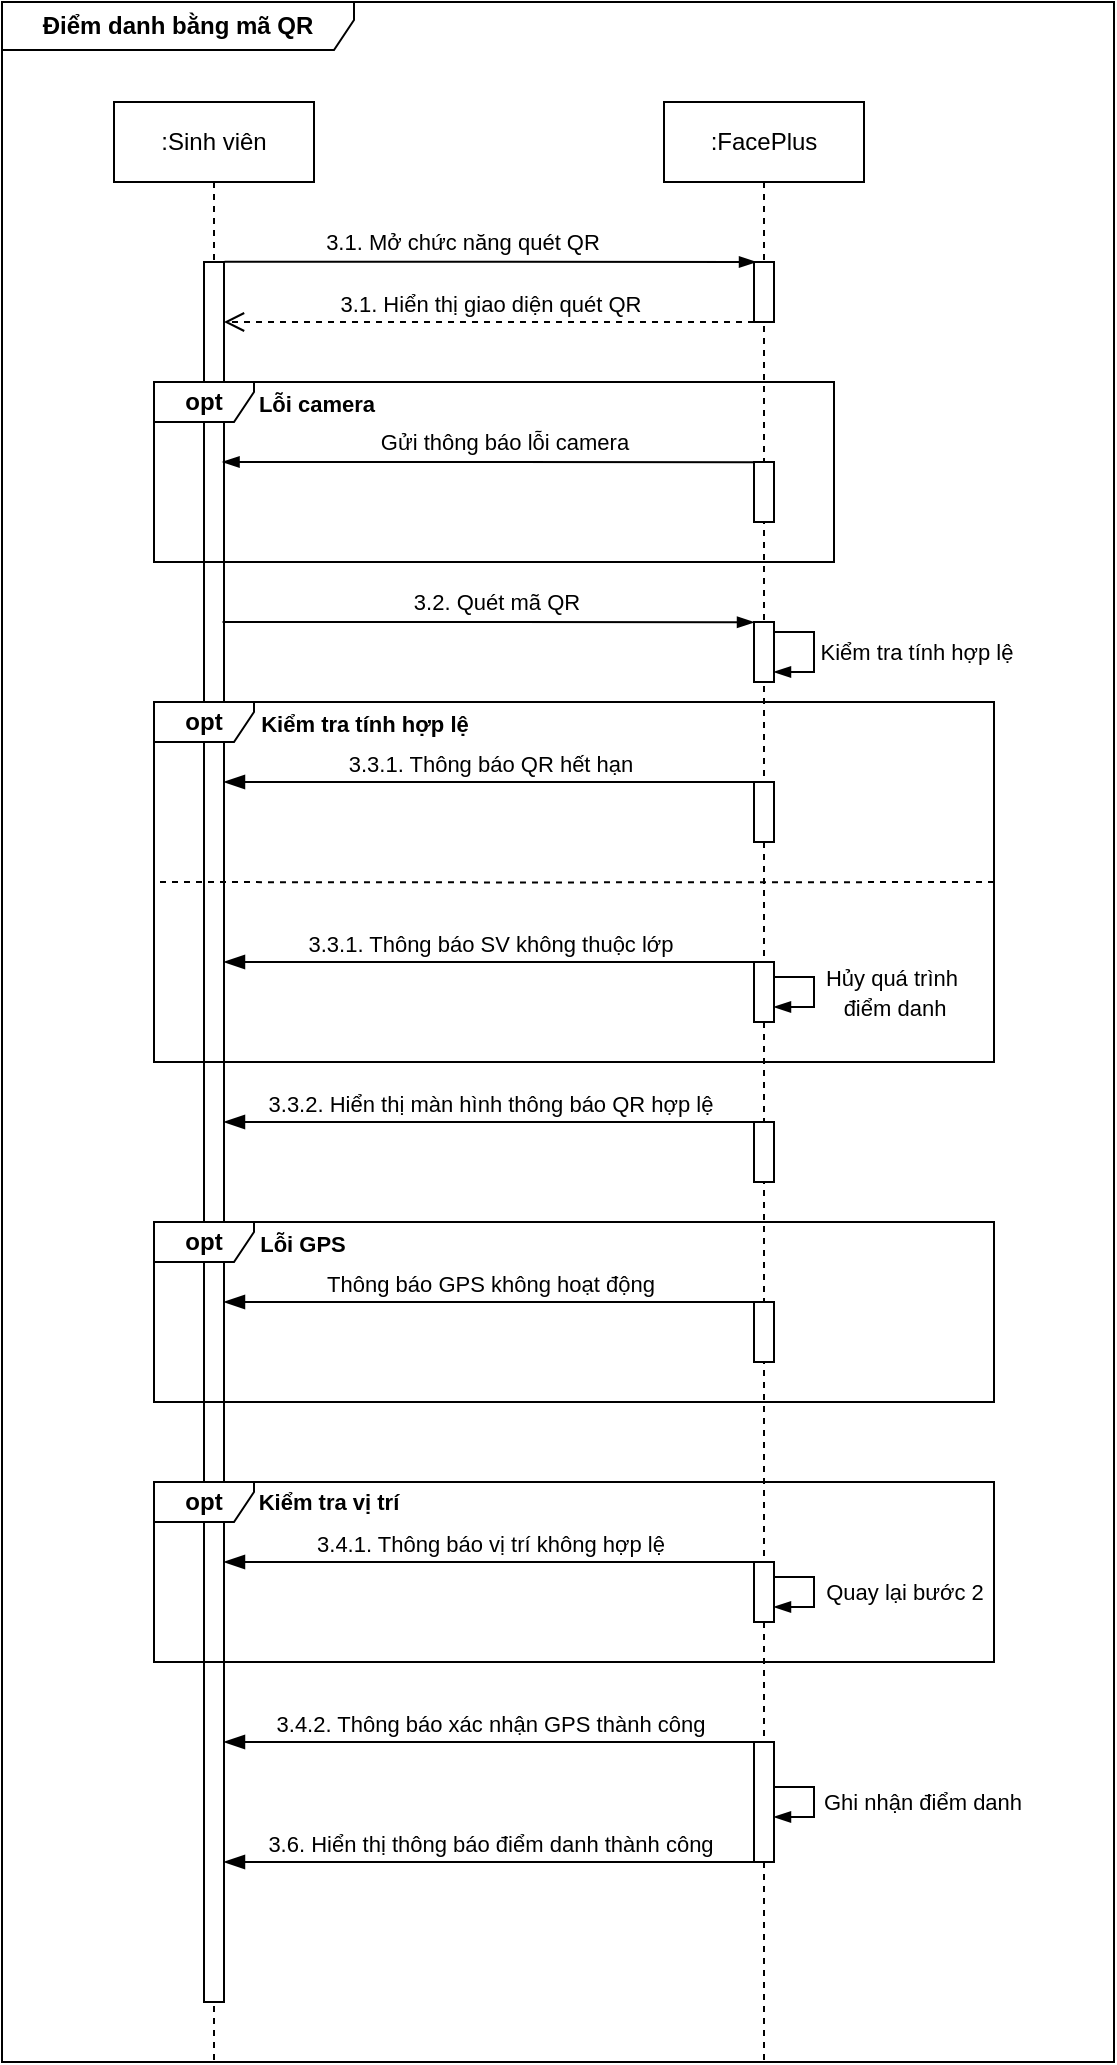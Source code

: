 <mxfile version="26.0.16">
  <diagram name="Page-1" id="UNj7ay86Tcx_dJe4Rb6P">
    <mxGraphModel dx="673" dy="359" grid="1" gridSize="10" guides="1" tooltips="1" connect="1" arrows="1" fold="1" page="1" pageScale="1" pageWidth="850" pageHeight="1100" math="0" shadow="0">
      <root>
        <mxCell id="0" />
        <mxCell id="1" parent="0" />
        <mxCell id="utHbmbWf0p_RrXW_z4vJ-51" value="&lt;b&gt;Điểm danh bằng mã QR&lt;/b&gt;" style="shape=umlFrame;whiteSpace=wrap;html=1;pointerEvents=0;width=176;height=24;swimlaneFillColor=default;" vertex="1" parent="1">
          <mxGeometry x="94" y="50" width="556" height="1030" as="geometry" />
        </mxCell>
        <mxCell id="utHbmbWf0p_RrXW_z4vJ-2" value=":Sinh viên" style="shape=umlLifeline;perimeter=lifelinePerimeter;whiteSpace=wrap;html=1;container=1;dropTarget=0;collapsible=0;recursiveResize=0;outlineConnect=0;portConstraint=eastwest;newEdgeStyle={&quot;curved&quot;:0,&quot;rounded&quot;:0};" vertex="1" parent="1">
          <mxGeometry x="150" y="100" width="100" height="980" as="geometry" />
        </mxCell>
        <mxCell id="utHbmbWf0p_RrXW_z4vJ-4" value="" style="html=1;points=[[0,0,0,0,5],[0,1,0,0,-5],[1,0,0,0,5],[1,1,0,0,-5]];perimeter=orthogonalPerimeter;outlineConnect=0;targetShapes=umlLifeline;portConstraint=eastwest;newEdgeStyle={&quot;curved&quot;:0,&quot;rounded&quot;:0};" vertex="1" parent="utHbmbWf0p_RrXW_z4vJ-2">
          <mxGeometry x="45" y="80" width="10" height="870" as="geometry" />
        </mxCell>
        <mxCell id="utHbmbWf0p_RrXW_z4vJ-3" value=":FacePlus" style="shape=umlLifeline;perimeter=lifelinePerimeter;whiteSpace=wrap;html=1;container=1;dropTarget=0;collapsible=0;recursiveResize=0;outlineConnect=0;portConstraint=eastwest;newEdgeStyle={&quot;curved&quot;:0,&quot;rounded&quot;:0};" vertex="1" parent="1">
          <mxGeometry x="425" y="100" width="100" height="980" as="geometry" />
        </mxCell>
        <mxCell id="utHbmbWf0p_RrXW_z4vJ-5" value="" style="edgeStyle=elbowEdgeStyle;fontSize=12;html=1;endArrow=blockThin;endFill=1;rounded=0;exitX=0.928;exitY=-0.004;exitDx=0;exitDy=0;exitPerimeter=0;" edge="1" parent="1">
          <mxGeometry width="160" relative="1" as="geometry">
            <mxPoint x="205.28" y="179.88" as="sourcePoint" />
            <mxPoint x="471" y="180" as="targetPoint" />
          </mxGeometry>
        </mxCell>
        <mxCell id="utHbmbWf0p_RrXW_z4vJ-7" value="3.1. Mở chức năng quét QR" style="edgeLabel;html=1;align=center;verticalAlign=middle;resizable=0;points=[];" vertex="1" connectable="0" parent="utHbmbWf0p_RrXW_z4vJ-5">
          <mxGeometry x="-0.114" relative="1" as="geometry">
            <mxPoint y="-10" as="offset" />
          </mxGeometry>
        </mxCell>
        <mxCell id="utHbmbWf0p_RrXW_z4vJ-6" value="" style="html=1;points=[[0,0,0,0,5],[0,1,0,0,-5],[1,0,0,0,5],[1,1,0,0,-5]];perimeter=orthogonalPerimeter;outlineConnect=0;targetShapes=umlLifeline;portConstraint=eastwest;newEdgeStyle={&quot;curved&quot;:0,&quot;rounded&quot;:0};" vertex="1" parent="1">
          <mxGeometry x="470" y="180" width="10" height="30" as="geometry" />
        </mxCell>
        <mxCell id="utHbmbWf0p_RrXW_z4vJ-8" value="3.1. Hiển thị giao diện quét QR" style="html=1;verticalAlign=bottom;endArrow=open;dashed=1;endSize=8;curved=0;rounded=0;" edge="1" parent="1">
          <mxGeometry relative="1" as="geometry">
            <mxPoint x="470" y="210" as="sourcePoint" />
            <mxPoint x="205" y="210" as="targetPoint" />
          </mxGeometry>
        </mxCell>
        <mxCell id="utHbmbWf0p_RrXW_z4vJ-9" value="&lt;b&gt;opt&lt;/b&gt;" style="shape=umlFrame;whiteSpace=wrap;html=1;pointerEvents=0;width=50;height=20;" vertex="1" parent="1">
          <mxGeometry x="170" y="240" width="340" height="90" as="geometry" />
        </mxCell>
        <mxCell id="utHbmbWf0p_RrXW_z4vJ-11" value="" style="html=1;points=[[0,0,0,0,5],[0,1,0,0,-5],[1,0,0,0,5],[1,1,0,0,-5]];perimeter=orthogonalPerimeter;outlineConnect=0;targetShapes=umlLifeline;portConstraint=eastwest;newEdgeStyle={&quot;curved&quot;:0,&quot;rounded&quot;:0};" vertex="1" parent="1">
          <mxGeometry x="470" y="280" width="10" height="30" as="geometry" />
        </mxCell>
        <mxCell id="utHbmbWf0p_RrXW_z4vJ-13" value="" style="edgeStyle=elbowEdgeStyle;fontSize=12;html=1;endArrow=none;endFill=1;rounded=0;exitX=0.928;exitY=-0.004;exitDx=0;exitDy=0;exitPerimeter=0;startFill=1;startArrow=blockThin;" edge="1" parent="1">
          <mxGeometry width="160" relative="1" as="geometry">
            <mxPoint x="204.28" y="280" as="sourcePoint" />
            <mxPoint x="470" y="280.12" as="targetPoint" />
          </mxGeometry>
        </mxCell>
        <mxCell id="utHbmbWf0p_RrXW_z4vJ-14" value="Gửi thông báo lỗi camera" style="edgeLabel;html=1;align=center;verticalAlign=middle;resizable=0;points=[];" vertex="1" connectable="0" parent="utHbmbWf0p_RrXW_z4vJ-13">
          <mxGeometry x="-0.114" relative="1" as="geometry">
            <mxPoint x="22" y="-10" as="offset" />
          </mxGeometry>
        </mxCell>
        <mxCell id="utHbmbWf0p_RrXW_z4vJ-15" value="" style="html=1;points=[[0,0,0,0,5],[0,1,0,0,-5],[1,0,0,0,5],[1,1,0,0,-5]];perimeter=orthogonalPerimeter;outlineConnect=0;targetShapes=umlLifeline;portConstraint=eastwest;newEdgeStyle={&quot;curved&quot;:0,&quot;rounded&quot;:0};" vertex="1" parent="1">
          <mxGeometry x="470" y="360" width="10" height="30" as="geometry" />
        </mxCell>
        <mxCell id="utHbmbWf0p_RrXW_z4vJ-16" value="" style="edgeStyle=elbowEdgeStyle;fontSize=12;html=1;endArrow=blockThin;endFill=1;rounded=0;exitX=0.928;exitY=-0.004;exitDx=0;exitDy=0;exitPerimeter=0;" edge="1" parent="1">
          <mxGeometry width="160" relative="1" as="geometry">
            <mxPoint x="204.28" y="360" as="sourcePoint" />
            <mxPoint x="470" y="360.12" as="targetPoint" />
          </mxGeometry>
        </mxCell>
        <mxCell id="utHbmbWf0p_RrXW_z4vJ-17" value="3.2. Quét mã QR" style="edgeLabel;html=1;align=center;verticalAlign=middle;resizable=0;points=[];" vertex="1" connectable="0" parent="utHbmbWf0p_RrXW_z4vJ-16">
          <mxGeometry x="-0.114" relative="1" as="geometry">
            <mxPoint x="18" y="-10" as="offset" />
          </mxGeometry>
        </mxCell>
        <mxCell id="utHbmbWf0p_RrXW_z4vJ-18" value="" style="edgeStyle=elbowEdgeStyle;fontSize=12;html=1;endArrow=blockThin;endFill=1;rounded=0;entryX=1;entryY=1;entryDx=0;entryDy=-5;entryPerimeter=0;" edge="1" parent="1" source="utHbmbWf0p_RrXW_z4vJ-15" target="utHbmbWf0p_RrXW_z4vJ-15">
          <mxGeometry width="160" relative="1" as="geometry">
            <mxPoint x="380" y="390" as="sourcePoint" />
            <mxPoint x="646" y="390" as="targetPoint" />
          </mxGeometry>
        </mxCell>
        <mxCell id="utHbmbWf0p_RrXW_z4vJ-20" value="&lt;font style=&quot;font-size: 11px;&quot;&gt;Kiểm tra tính hợp lệ&lt;/font&gt;" style="text;html=1;align=center;verticalAlign=middle;resizable=0;points=[];autosize=1;strokeColor=none;fillColor=none;" vertex="1" parent="1">
          <mxGeometry x="491" y="360" width="120" height="30" as="geometry" />
        </mxCell>
        <mxCell id="utHbmbWf0p_RrXW_z4vJ-21" value="&lt;b&gt;opt&lt;/b&gt;" style="shape=umlFrame;whiteSpace=wrap;html=1;pointerEvents=0;width=50;height=20;" vertex="1" parent="1">
          <mxGeometry x="170" y="400" width="420" height="180" as="geometry" />
        </mxCell>
        <mxCell id="utHbmbWf0p_RrXW_z4vJ-22" value="" style="html=1;points=[[0,0,0,0,5],[0,1,0,0,-5],[1,0,0,0,5],[1,1,0,0,-5]];perimeter=orthogonalPerimeter;outlineConnect=0;targetShapes=umlLifeline;portConstraint=eastwest;newEdgeStyle={&quot;curved&quot;:0,&quot;rounded&quot;:0};" vertex="1" parent="1">
          <mxGeometry x="470" y="440" width="10" height="30" as="geometry" />
        </mxCell>
        <mxCell id="utHbmbWf0p_RrXW_z4vJ-23" value="3.3.1. Thông báo QR hết hạn" style="html=1;verticalAlign=bottom;endArrow=blockThin;endSize=8;curved=0;rounded=0;endFill=1;" edge="1" parent="1">
          <mxGeometry relative="1" as="geometry">
            <mxPoint x="470" y="440" as="sourcePoint" />
            <mxPoint x="205" y="440" as="targetPoint" />
          </mxGeometry>
        </mxCell>
        <mxCell id="utHbmbWf0p_RrXW_z4vJ-24" value="" style="html=1;verticalAlign=bottom;endArrow=none;dashed=1;endSize=8;curved=0;rounded=0;exitX=1;exitY=0.5;exitDx=0;exitDy=0;exitPerimeter=0;startFill=0;" edge="1" parent="1" source="utHbmbWf0p_RrXW_z4vJ-21">
          <mxGeometry relative="1" as="geometry">
            <mxPoint x="510" y="490.38" as="sourcePoint" />
            <mxPoint x="170" y="490" as="targetPoint" />
            <Array as="points">
              <mxPoint x="360" y="490.22" />
            </Array>
          </mxGeometry>
        </mxCell>
        <mxCell id="utHbmbWf0p_RrXW_z4vJ-25" value="" style="html=1;points=[[0,0,0,0,5],[0,1,0,0,-5],[1,0,0,0,5],[1,1,0,0,-5]];perimeter=orthogonalPerimeter;outlineConnect=0;targetShapes=umlLifeline;portConstraint=eastwest;newEdgeStyle={&quot;curved&quot;:0,&quot;rounded&quot;:0};" vertex="1" parent="1">
          <mxGeometry x="470" y="530" width="10" height="30" as="geometry" />
        </mxCell>
        <mxCell id="utHbmbWf0p_RrXW_z4vJ-26" value="3.3.1. Thông báo SV không thuộc lớp" style="html=1;verticalAlign=bottom;endArrow=blockThin;endSize=8;curved=0;rounded=0;endFill=1;" edge="1" parent="1">
          <mxGeometry relative="1" as="geometry">
            <mxPoint x="470" y="530" as="sourcePoint" />
            <mxPoint x="205" y="530" as="targetPoint" />
          </mxGeometry>
        </mxCell>
        <mxCell id="utHbmbWf0p_RrXW_z4vJ-28" value="" style="edgeStyle=elbowEdgeStyle;fontSize=12;html=1;endArrow=blockThin;endFill=1;rounded=0;entryX=1;entryY=1;entryDx=0;entryDy=-5;entryPerimeter=0;" edge="1" parent="1">
          <mxGeometry width="160" relative="1" as="geometry">
            <mxPoint x="480" y="537.5" as="sourcePoint" />
            <mxPoint x="480" y="552.5" as="targetPoint" />
            <Array as="points">
              <mxPoint x="500" y="567.5" />
            </Array>
          </mxGeometry>
        </mxCell>
        <mxCell id="utHbmbWf0p_RrXW_z4vJ-29" value="&lt;font style=&quot;font-size: 11px;&quot;&gt;Hủy quá trình&amp;nbsp;&lt;/font&gt;&lt;div&gt;&lt;font style=&quot;font-size: 11px;&quot;&gt;điểm danh&lt;/font&gt;&lt;/div&gt;" style="text;html=1;align=center;verticalAlign=middle;resizable=0;points=[];autosize=1;strokeColor=none;fillColor=none;" vertex="1" parent="1">
          <mxGeometry x="495" y="525" width="90" height="40" as="geometry" />
        </mxCell>
        <mxCell id="utHbmbWf0p_RrXW_z4vJ-30" value="" style="html=1;points=[[0,0,0,0,5],[0,1,0,0,-5],[1,0,0,0,5],[1,1,0,0,-5]];perimeter=orthogonalPerimeter;outlineConnect=0;targetShapes=umlLifeline;portConstraint=eastwest;newEdgeStyle={&quot;curved&quot;:0,&quot;rounded&quot;:0};" vertex="1" parent="1">
          <mxGeometry x="470" y="610" width="10" height="30" as="geometry" />
        </mxCell>
        <mxCell id="utHbmbWf0p_RrXW_z4vJ-31" value="3.3.2. Hiển thị màn hình thông báo QR hợp lệ" style="html=1;verticalAlign=bottom;endArrow=blockThin;endSize=8;curved=0;rounded=0;endFill=1;" edge="1" parent="1">
          <mxGeometry relative="1" as="geometry">
            <mxPoint x="470" y="610" as="sourcePoint" />
            <mxPoint x="205" y="610" as="targetPoint" />
          </mxGeometry>
        </mxCell>
        <mxCell id="utHbmbWf0p_RrXW_z4vJ-32" value="&lt;b&gt;opt&lt;/b&gt;" style="shape=umlFrame;whiteSpace=wrap;html=1;pointerEvents=0;width=50;height=20;" vertex="1" parent="1">
          <mxGeometry x="170" y="660" width="420" height="90" as="geometry" />
        </mxCell>
        <mxCell id="utHbmbWf0p_RrXW_z4vJ-33" value="" style="html=1;points=[[0,0,0,0,5],[0,1,0,0,-5],[1,0,0,0,5],[1,1,0,0,-5]];perimeter=orthogonalPerimeter;outlineConnect=0;targetShapes=umlLifeline;portConstraint=eastwest;newEdgeStyle={&quot;curved&quot;:0,&quot;rounded&quot;:0};" vertex="1" parent="1">
          <mxGeometry x="470" y="700" width="10" height="30" as="geometry" />
        </mxCell>
        <mxCell id="utHbmbWf0p_RrXW_z4vJ-34" value="Thông báo GPS không hoạt động" style="html=1;verticalAlign=bottom;endArrow=blockThin;endSize=8;curved=0;rounded=0;endFill=1;" edge="1" parent="1">
          <mxGeometry relative="1" as="geometry">
            <mxPoint x="470" y="700" as="sourcePoint" />
            <mxPoint x="205" y="700" as="targetPoint" />
          </mxGeometry>
        </mxCell>
        <mxCell id="utHbmbWf0p_RrXW_z4vJ-37" value="&lt;b&gt;opt&lt;/b&gt;" style="shape=umlFrame;whiteSpace=wrap;html=1;pointerEvents=0;width=50;height=20;" vertex="1" parent="1">
          <mxGeometry x="170" y="790" width="420" height="90" as="geometry" />
        </mxCell>
        <mxCell id="utHbmbWf0p_RrXW_z4vJ-38" value="" style="html=1;points=[[0,0,0,0,5],[0,1,0,0,-5],[1,0,0,0,5],[1,1,0,0,-5]];perimeter=orthogonalPerimeter;outlineConnect=0;targetShapes=umlLifeline;portConstraint=eastwest;newEdgeStyle={&quot;curved&quot;:0,&quot;rounded&quot;:0};" vertex="1" parent="1">
          <mxGeometry x="470" y="830" width="10" height="30" as="geometry" />
        </mxCell>
        <mxCell id="utHbmbWf0p_RrXW_z4vJ-39" value="3.4.1. Thông báo vị trí không hợp lệ" style="html=1;verticalAlign=bottom;endArrow=blockThin;endSize=8;curved=0;rounded=0;endFill=1;" edge="1" parent="1">
          <mxGeometry relative="1" as="geometry">
            <mxPoint x="470" y="830" as="sourcePoint" />
            <mxPoint x="205" y="830" as="targetPoint" />
          </mxGeometry>
        </mxCell>
        <mxCell id="utHbmbWf0p_RrXW_z4vJ-40" value="" style="edgeStyle=elbowEdgeStyle;fontSize=12;html=1;endArrow=blockThin;endFill=1;rounded=0;entryX=1;entryY=1;entryDx=0;entryDy=-5;entryPerimeter=0;" edge="1" parent="1">
          <mxGeometry width="160" relative="1" as="geometry">
            <mxPoint x="480" y="837.5" as="sourcePoint" />
            <mxPoint x="480" y="852.5" as="targetPoint" />
            <Array as="points">
              <mxPoint x="500" y="867.5" />
            </Array>
          </mxGeometry>
        </mxCell>
        <mxCell id="utHbmbWf0p_RrXW_z4vJ-41" value="&lt;span style=&quot;font-size: 11px;&quot;&gt;Quay lại bước 2&lt;/span&gt;" style="text;html=1;align=center;verticalAlign=middle;resizable=0;points=[];autosize=1;strokeColor=none;fillColor=none;" vertex="1" parent="1">
          <mxGeometry x="495" y="830" width="100" height="30" as="geometry" />
        </mxCell>
        <mxCell id="utHbmbWf0p_RrXW_z4vJ-42" value="" style="html=1;points=[[0,0,0,0,5],[0,1,0,0,-5],[1,0,0,0,5],[1,1,0,0,-5]];perimeter=orthogonalPerimeter;outlineConnect=0;targetShapes=umlLifeline;portConstraint=eastwest;newEdgeStyle={&quot;curved&quot;:0,&quot;rounded&quot;:0};" vertex="1" parent="1">
          <mxGeometry x="470" y="920" width="10" height="60" as="geometry" />
        </mxCell>
        <mxCell id="utHbmbWf0p_RrXW_z4vJ-43" value="3.4.2. Thông báo xác nhận GPS thành công" style="html=1;verticalAlign=bottom;endArrow=blockThin;endSize=8;curved=0;rounded=0;endFill=1;" edge="1" parent="1">
          <mxGeometry relative="1" as="geometry">
            <mxPoint x="470" y="920" as="sourcePoint" />
            <mxPoint x="205" y="920" as="targetPoint" />
          </mxGeometry>
        </mxCell>
        <mxCell id="utHbmbWf0p_RrXW_z4vJ-44" value="" style="edgeStyle=elbowEdgeStyle;fontSize=12;html=1;endArrow=blockThin;endFill=1;rounded=0;entryX=1;entryY=1;entryDx=0;entryDy=-5;entryPerimeter=0;" edge="1" parent="1">
          <mxGeometry width="160" relative="1" as="geometry">
            <mxPoint x="480" y="942.5" as="sourcePoint" />
            <mxPoint x="480" y="957.5" as="targetPoint" />
            <Array as="points">
              <mxPoint x="500" y="972.5" />
            </Array>
          </mxGeometry>
        </mxCell>
        <mxCell id="utHbmbWf0p_RrXW_z4vJ-45" value="&lt;span style=&quot;font-size: 11px;&quot;&gt;Ghi nhận điểm danh&lt;/span&gt;" style="text;html=1;align=center;verticalAlign=middle;resizable=0;points=[];autosize=1;strokeColor=none;fillColor=none;" vertex="1" parent="1">
          <mxGeometry x="494" y="935" width="120" height="30" as="geometry" />
        </mxCell>
        <mxCell id="utHbmbWf0p_RrXW_z4vJ-46" value="3.6. Hiển thị thông báo điểm danh thành công" style="html=1;verticalAlign=bottom;endArrow=blockThin;endSize=8;curved=0;rounded=0;endFill=1;" edge="1" parent="1">
          <mxGeometry relative="1" as="geometry">
            <mxPoint x="470" y="980" as="sourcePoint" />
            <mxPoint x="205" y="980" as="targetPoint" />
          </mxGeometry>
        </mxCell>
        <mxCell id="utHbmbWf0p_RrXW_z4vJ-47" value="&lt;font style=&quot;font-size: 11px;&quot;&gt;Kiểm tra tính hợp lệ&lt;/font&gt;" style="text;html=1;align=center;verticalAlign=middle;resizable=0;points=[];autosize=1;strokeColor=none;fillColor=none;fontStyle=1" vertex="1" parent="1">
          <mxGeometry x="215" y="396" width="120" height="30" as="geometry" />
        </mxCell>
        <mxCell id="utHbmbWf0p_RrXW_z4vJ-48" value="&lt;font style=&quot;font-size: 11px;&quot;&gt;Lỗi GPS&lt;/font&gt;" style="text;html=1;align=center;verticalAlign=middle;resizable=0;points=[];autosize=1;strokeColor=none;fillColor=none;fontStyle=1" vertex="1" parent="1">
          <mxGeometry x="214" y="656" width="60" height="30" as="geometry" />
        </mxCell>
        <mxCell id="utHbmbWf0p_RrXW_z4vJ-49" value="&lt;font style=&quot;font-size: 11px;&quot;&gt;Lỗi camera&lt;/font&gt;" style="text;html=1;align=center;verticalAlign=middle;resizable=0;points=[];autosize=1;strokeColor=none;fillColor=none;fontStyle=1" vertex="1" parent="1">
          <mxGeometry x="211" y="236" width="80" height="30" as="geometry" />
        </mxCell>
        <mxCell id="utHbmbWf0p_RrXW_z4vJ-50" value="&lt;font style=&quot;font-size: 11px;&quot;&gt;Kiểm tra vị trí&lt;/font&gt;" style="text;html=1;align=center;verticalAlign=middle;resizable=0;points=[];autosize=1;strokeColor=none;fillColor=none;fontStyle=1" vertex="1" parent="1">
          <mxGeometry x="212" y="785" width="90" height="30" as="geometry" />
        </mxCell>
      </root>
    </mxGraphModel>
  </diagram>
</mxfile>
